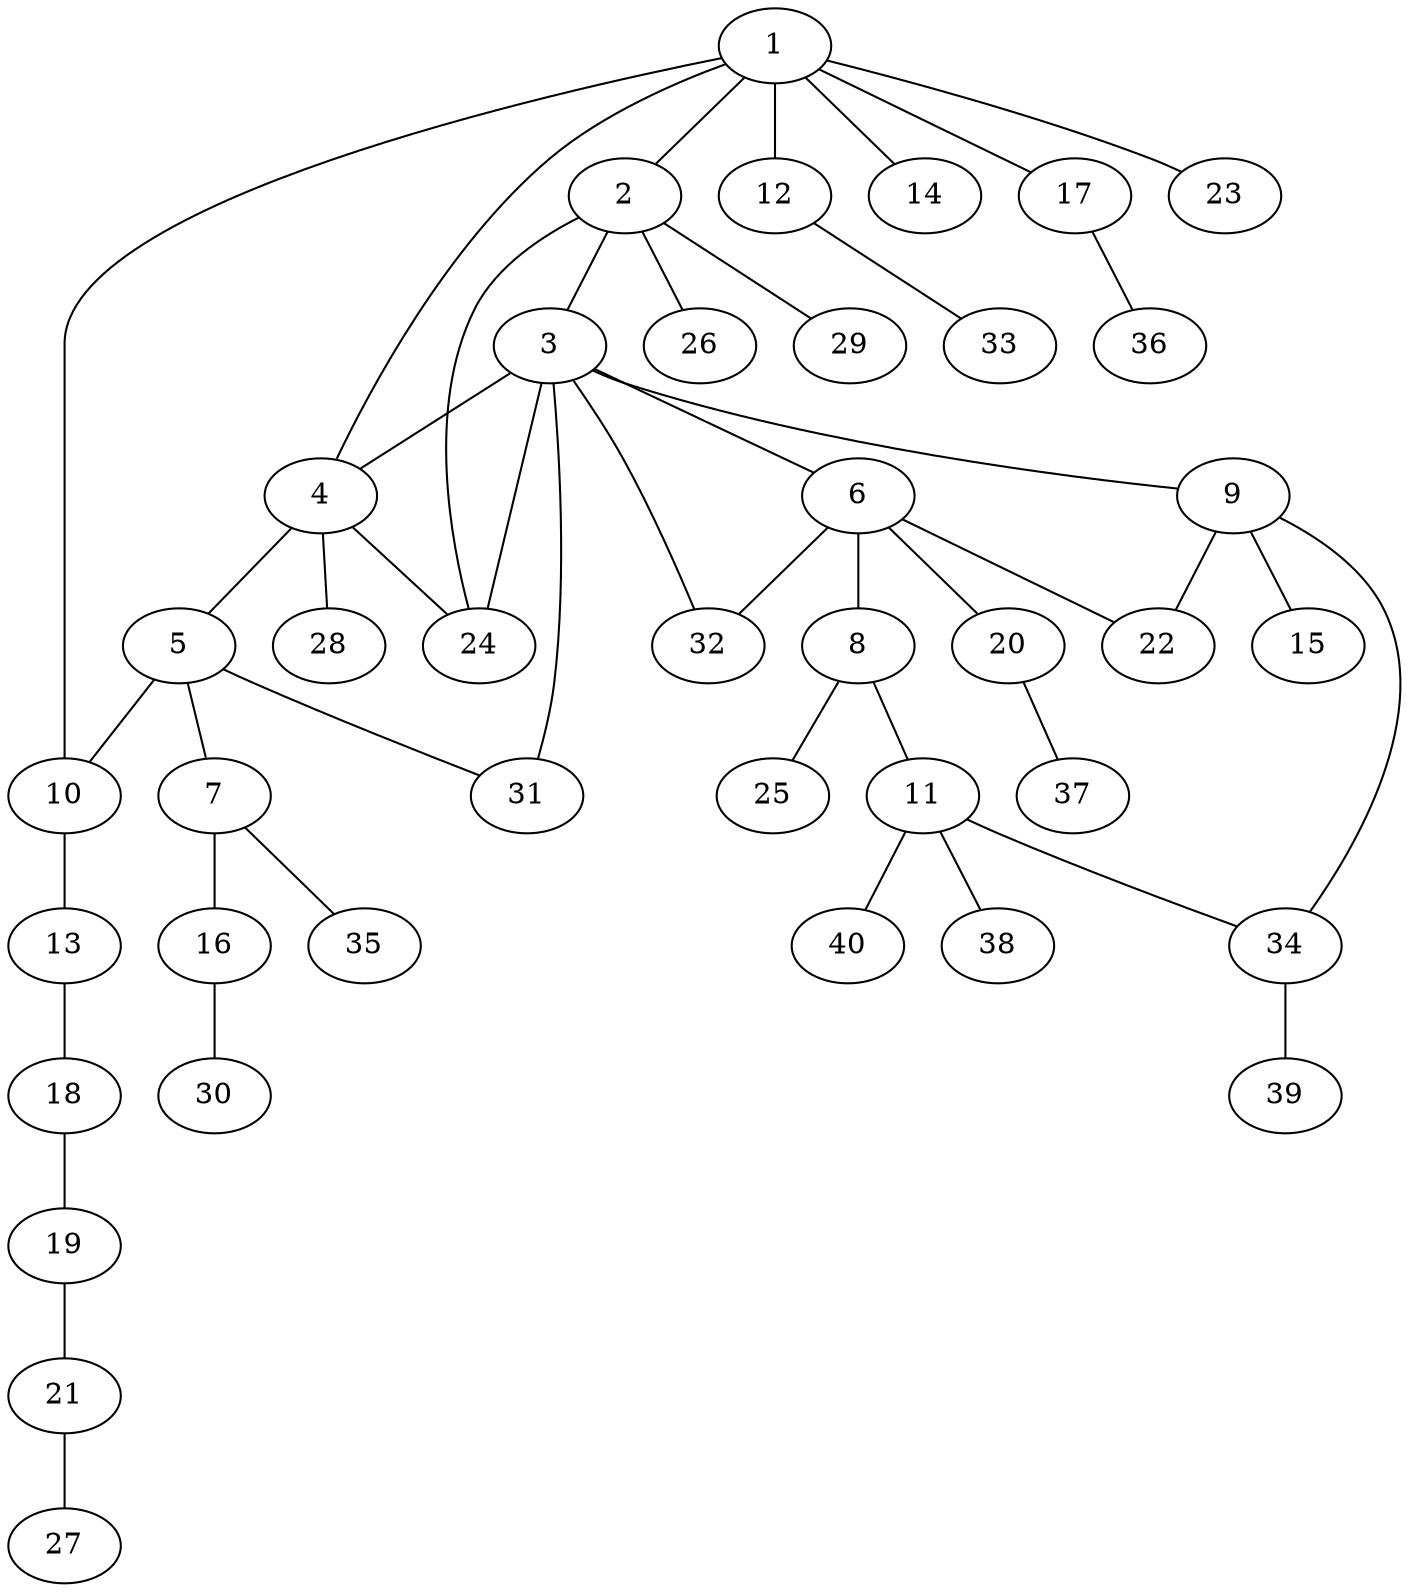graph graphname {1--2
1--4
1--10
1--12
1--14
1--17
1--23
2--3
2--24
2--26
2--29
3--4
3--6
3--9
3--24
3--31
3--32
4--5
4--24
4--28
5--7
5--10
5--31
6--8
6--20
6--22
6--32
7--16
7--35
8--11
8--25
9--15
9--22
9--34
10--13
11--34
11--38
11--40
12--33
13--18
16--30
17--36
18--19
19--21
20--37
21--27
34--39
}